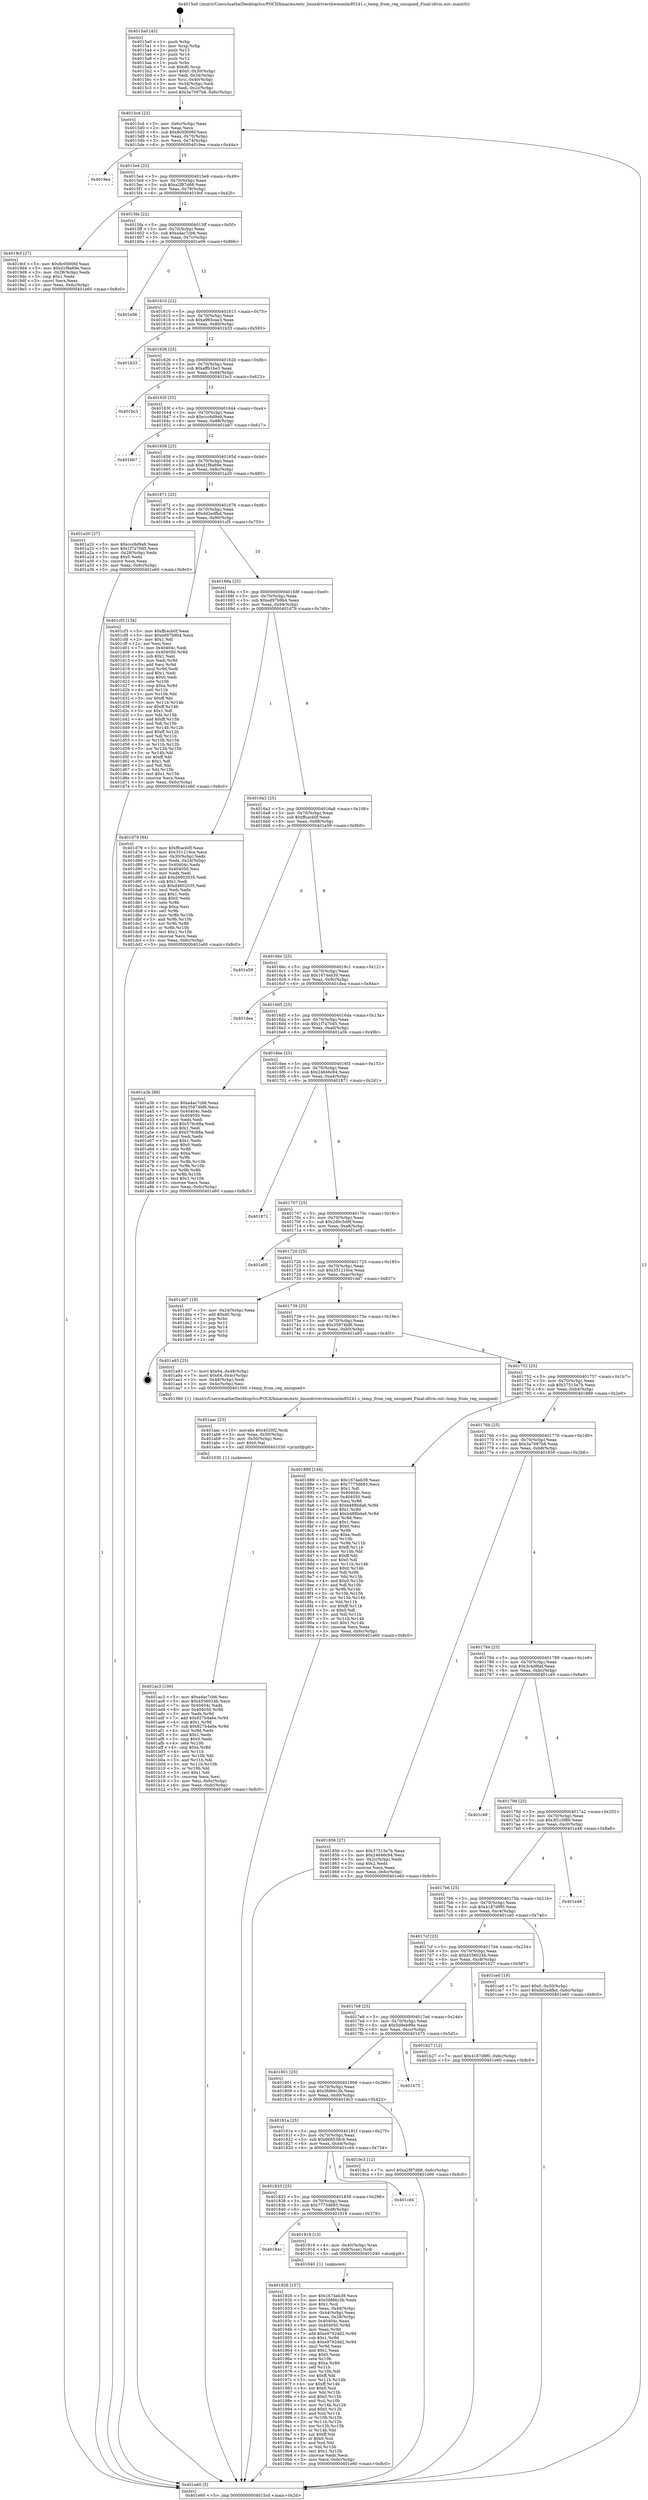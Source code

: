 digraph "0x4015a0" {
  label = "0x4015a0 (/mnt/c/Users/mathe/Desktop/tcc/POCII/binaries/extr_linuxdrivershwmonlm95241.c_temp_from_reg_unsigned_Final-ollvm.out::main(0))"
  labelloc = "t"
  node[shape=record]

  Entry [label="",width=0.3,height=0.3,shape=circle,fillcolor=black,style=filled]
  "0x4015cd" [label="{
     0x4015cd [23]\l
     | [instrs]\l
     &nbsp;&nbsp;0x4015cd \<+3\>: mov -0x6c(%rbp),%eax\l
     &nbsp;&nbsp;0x4015d0 \<+2\>: mov %eax,%ecx\l
     &nbsp;&nbsp;0x4015d2 \<+6\>: sub $0x8c00006f,%ecx\l
     &nbsp;&nbsp;0x4015d8 \<+3\>: mov %eax,-0x70(%rbp)\l
     &nbsp;&nbsp;0x4015db \<+3\>: mov %ecx,-0x74(%rbp)\l
     &nbsp;&nbsp;0x4015de \<+6\>: je 00000000004019ea \<main+0x44a\>\l
  }"]
  "0x4019ea" [label="{
     0x4019ea\l
  }", style=dashed]
  "0x4015e4" [label="{
     0x4015e4 [22]\l
     | [instrs]\l
     &nbsp;&nbsp;0x4015e4 \<+5\>: jmp 00000000004015e9 \<main+0x49\>\l
     &nbsp;&nbsp;0x4015e9 \<+3\>: mov -0x70(%rbp),%eax\l
     &nbsp;&nbsp;0x4015ec \<+5\>: sub $0xa2f87d68,%eax\l
     &nbsp;&nbsp;0x4015f1 \<+3\>: mov %eax,-0x78(%rbp)\l
     &nbsp;&nbsp;0x4015f4 \<+6\>: je 00000000004019cf \<main+0x42f\>\l
  }"]
  Exit [label="",width=0.3,height=0.3,shape=circle,fillcolor=black,style=filled,peripheries=2]
  "0x4019cf" [label="{
     0x4019cf [27]\l
     | [instrs]\l
     &nbsp;&nbsp;0x4019cf \<+5\>: mov $0x8c00006f,%eax\l
     &nbsp;&nbsp;0x4019d4 \<+5\>: mov $0xd1f8a69e,%ecx\l
     &nbsp;&nbsp;0x4019d9 \<+3\>: mov -0x28(%rbp),%edx\l
     &nbsp;&nbsp;0x4019dc \<+3\>: cmp $0x1,%edx\l
     &nbsp;&nbsp;0x4019df \<+3\>: cmovl %ecx,%eax\l
     &nbsp;&nbsp;0x4019e2 \<+3\>: mov %eax,-0x6c(%rbp)\l
     &nbsp;&nbsp;0x4019e5 \<+5\>: jmp 0000000000401e60 \<main+0x8c0\>\l
  }"]
  "0x4015fa" [label="{
     0x4015fa [22]\l
     | [instrs]\l
     &nbsp;&nbsp;0x4015fa \<+5\>: jmp 00000000004015ff \<main+0x5f\>\l
     &nbsp;&nbsp;0x4015ff \<+3\>: mov -0x70(%rbp),%eax\l
     &nbsp;&nbsp;0x401602 \<+5\>: sub $0xa4ac7cb6,%eax\l
     &nbsp;&nbsp;0x401607 \<+3\>: mov %eax,-0x7c(%rbp)\l
     &nbsp;&nbsp;0x40160a \<+6\>: je 0000000000401e06 \<main+0x866\>\l
  }"]
  "0x401ac3" [label="{
     0x401ac3 [100]\l
     | [instrs]\l
     &nbsp;&nbsp;0x401ac3 \<+5\>: mov $0xa4ac7cb6,%esi\l
     &nbsp;&nbsp;0x401ac8 \<+5\>: mov $0x4556024b,%ecx\l
     &nbsp;&nbsp;0x401acd \<+7\>: mov 0x40404c,%edx\l
     &nbsp;&nbsp;0x401ad4 \<+8\>: mov 0x404050,%r8d\l
     &nbsp;&nbsp;0x401adc \<+3\>: mov %edx,%r9d\l
     &nbsp;&nbsp;0x401adf \<+7\>: add $0x827b4a6e,%r9d\l
     &nbsp;&nbsp;0x401ae6 \<+4\>: sub $0x1,%r9d\l
     &nbsp;&nbsp;0x401aea \<+7\>: sub $0x827b4a6e,%r9d\l
     &nbsp;&nbsp;0x401af1 \<+4\>: imul %r9d,%edx\l
     &nbsp;&nbsp;0x401af5 \<+3\>: and $0x1,%edx\l
     &nbsp;&nbsp;0x401af8 \<+3\>: cmp $0x0,%edx\l
     &nbsp;&nbsp;0x401afb \<+4\>: sete %r10b\l
     &nbsp;&nbsp;0x401aff \<+4\>: cmp $0xa,%r8d\l
     &nbsp;&nbsp;0x401b03 \<+4\>: setl %r11b\l
     &nbsp;&nbsp;0x401b07 \<+3\>: mov %r10b,%bl\l
     &nbsp;&nbsp;0x401b0a \<+3\>: and %r11b,%bl\l
     &nbsp;&nbsp;0x401b0d \<+3\>: xor %r11b,%r10b\l
     &nbsp;&nbsp;0x401b10 \<+3\>: or %r10b,%bl\l
     &nbsp;&nbsp;0x401b13 \<+3\>: test $0x1,%bl\l
     &nbsp;&nbsp;0x401b16 \<+3\>: cmovne %ecx,%esi\l
     &nbsp;&nbsp;0x401b19 \<+3\>: mov %esi,-0x6c(%rbp)\l
     &nbsp;&nbsp;0x401b1c \<+6\>: mov %eax,-0xdc(%rbp)\l
     &nbsp;&nbsp;0x401b22 \<+5\>: jmp 0000000000401e60 \<main+0x8c0\>\l
  }"]
  "0x401e06" [label="{
     0x401e06\l
  }", style=dashed]
  "0x401610" [label="{
     0x401610 [22]\l
     | [instrs]\l
     &nbsp;&nbsp;0x401610 \<+5\>: jmp 0000000000401615 \<main+0x75\>\l
     &nbsp;&nbsp;0x401615 \<+3\>: mov -0x70(%rbp),%eax\l
     &nbsp;&nbsp;0x401618 \<+5\>: sub $0xa965cae3,%eax\l
     &nbsp;&nbsp;0x40161d \<+3\>: mov %eax,-0x80(%rbp)\l
     &nbsp;&nbsp;0x401620 \<+6\>: je 0000000000401b33 \<main+0x593\>\l
  }"]
  "0x401aac" [label="{
     0x401aac [23]\l
     | [instrs]\l
     &nbsp;&nbsp;0x401aac \<+10\>: movabs $0x4020f2,%rdi\l
     &nbsp;&nbsp;0x401ab6 \<+3\>: mov %eax,-0x50(%rbp)\l
     &nbsp;&nbsp;0x401ab9 \<+3\>: mov -0x50(%rbp),%esi\l
     &nbsp;&nbsp;0x401abc \<+2\>: mov $0x0,%al\l
     &nbsp;&nbsp;0x401abe \<+5\>: call 0000000000401030 \<printf@plt\>\l
     | [calls]\l
     &nbsp;&nbsp;0x401030 \{1\} (unknown)\l
  }"]
  "0x401b33" [label="{
     0x401b33\l
  }", style=dashed]
  "0x401626" [label="{
     0x401626 [25]\l
     | [instrs]\l
     &nbsp;&nbsp;0x401626 \<+5\>: jmp 000000000040162b \<main+0x8b\>\l
     &nbsp;&nbsp;0x40162b \<+3\>: mov -0x70(%rbp),%eax\l
     &nbsp;&nbsp;0x40162e \<+5\>: sub $0xaffb1be3,%eax\l
     &nbsp;&nbsp;0x401633 \<+6\>: mov %eax,-0x84(%rbp)\l
     &nbsp;&nbsp;0x401639 \<+6\>: je 0000000000401bc3 \<main+0x623\>\l
  }"]
  "0x401926" [label="{
     0x401926 [157]\l
     | [instrs]\l
     &nbsp;&nbsp;0x401926 \<+5\>: mov $0x1674eb39,%ecx\l
     &nbsp;&nbsp;0x40192b \<+5\>: mov $0x5fd66c3b,%edx\l
     &nbsp;&nbsp;0x401930 \<+3\>: mov $0x1,%sil\l
     &nbsp;&nbsp;0x401933 \<+3\>: mov %eax,-0x44(%rbp)\l
     &nbsp;&nbsp;0x401936 \<+3\>: mov -0x44(%rbp),%eax\l
     &nbsp;&nbsp;0x401939 \<+3\>: mov %eax,-0x28(%rbp)\l
     &nbsp;&nbsp;0x40193c \<+7\>: mov 0x40404c,%eax\l
     &nbsp;&nbsp;0x401943 \<+8\>: mov 0x404050,%r8d\l
     &nbsp;&nbsp;0x40194b \<+3\>: mov %eax,%r9d\l
     &nbsp;&nbsp;0x40194e \<+7\>: add $0xe9792dd2,%r9d\l
     &nbsp;&nbsp;0x401955 \<+4\>: sub $0x1,%r9d\l
     &nbsp;&nbsp;0x401959 \<+7\>: sub $0xe9792dd2,%r9d\l
     &nbsp;&nbsp;0x401960 \<+4\>: imul %r9d,%eax\l
     &nbsp;&nbsp;0x401964 \<+3\>: and $0x1,%eax\l
     &nbsp;&nbsp;0x401967 \<+3\>: cmp $0x0,%eax\l
     &nbsp;&nbsp;0x40196a \<+4\>: sete %r10b\l
     &nbsp;&nbsp;0x40196e \<+4\>: cmp $0xa,%r8d\l
     &nbsp;&nbsp;0x401972 \<+4\>: setl %r11b\l
     &nbsp;&nbsp;0x401976 \<+3\>: mov %r10b,%bl\l
     &nbsp;&nbsp;0x401979 \<+3\>: xor $0xff,%bl\l
     &nbsp;&nbsp;0x40197c \<+3\>: mov %r11b,%r14b\l
     &nbsp;&nbsp;0x40197f \<+4\>: xor $0xff,%r14b\l
     &nbsp;&nbsp;0x401983 \<+4\>: xor $0x0,%sil\l
     &nbsp;&nbsp;0x401987 \<+3\>: mov %bl,%r15b\l
     &nbsp;&nbsp;0x40198a \<+4\>: and $0x0,%r15b\l
     &nbsp;&nbsp;0x40198e \<+3\>: and %sil,%r10b\l
     &nbsp;&nbsp;0x401991 \<+3\>: mov %r14b,%r12b\l
     &nbsp;&nbsp;0x401994 \<+4\>: and $0x0,%r12b\l
     &nbsp;&nbsp;0x401998 \<+3\>: and %sil,%r11b\l
     &nbsp;&nbsp;0x40199b \<+3\>: or %r10b,%r15b\l
     &nbsp;&nbsp;0x40199e \<+3\>: or %r11b,%r12b\l
     &nbsp;&nbsp;0x4019a1 \<+3\>: xor %r12b,%r15b\l
     &nbsp;&nbsp;0x4019a4 \<+3\>: or %r14b,%bl\l
     &nbsp;&nbsp;0x4019a7 \<+3\>: xor $0xff,%bl\l
     &nbsp;&nbsp;0x4019aa \<+4\>: or $0x0,%sil\l
     &nbsp;&nbsp;0x4019ae \<+3\>: and %sil,%bl\l
     &nbsp;&nbsp;0x4019b1 \<+3\>: or %bl,%r15b\l
     &nbsp;&nbsp;0x4019b4 \<+4\>: test $0x1,%r15b\l
     &nbsp;&nbsp;0x4019b8 \<+3\>: cmovne %edx,%ecx\l
     &nbsp;&nbsp;0x4019bb \<+3\>: mov %ecx,-0x6c(%rbp)\l
     &nbsp;&nbsp;0x4019be \<+5\>: jmp 0000000000401e60 \<main+0x8c0\>\l
  }"]
  "0x401bc3" [label="{
     0x401bc3\l
  }", style=dashed]
  "0x40163f" [label="{
     0x40163f [25]\l
     | [instrs]\l
     &nbsp;&nbsp;0x40163f \<+5\>: jmp 0000000000401644 \<main+0xa4\>\l
     &nbsp;&nbsp;0x401644 \<+3\>: mov -0x70(%rbp),%eax\l
     &nbsp;&nbsp;0x401647 \<+5\>: sub $0xccc6d9a9,%eax\l
     &nbsp;&nbsp;0x40164c \<+6\>: mov %eax,-0x88(%rbp)\l
     &nbsp;&nbsp;0x401652 \<+6\>: je 0000000000401bb7 \<main+0x617\>\l
  }"]
  "0x40184c" [label="{
     0x40184c\l
  }", style=dashed]
  "0x401bb7" [label="{
     0x401bb7\l
  }", style=dashed]
  "0x401658" [label="{
     0x401658 [25]\l
     | [instrs]\l
     &nbsp;&nbsp;0x401658 \<+5\>: jmp 000000000040165d \<main+0xbd\>\l
     &nbsp;&nbsp;0x40165d \<+3\>: mov -0x70(%rbp),%eax\l
     &nbsp;&nbsp;0x401660 \<+5\>: sub $0xd1f8a69e,%eax\l
     &nbsp;&nbsp;0x401665 \<+6\>: mov %eax,-0x8c(%rbp)\l
     &nbsp;&nbsp;0x40166b \<+6\>: je 0000000000401a20 \<main+0x480\>\l
  }"]
  "0x401919" [label="{
     0x401919 [13]\l
     | [instrs]\l
     &nbsp;&nbsp;0x401919 \<+4\>: mov -0x40(%rbp),%rax\l
     &nbsp;&nbsp;0x40191d \<+4\>: mov 0x8(%rax),%rdi\l
     &nbsp;&nbsp;0x401921 \<+5\>: call 0000000000401040 \<atoi@plt\>\l
     | [calls]\l
     &nbsp;&nbsp;0x401040 \{1\} (unknown)\l
  }"]
  "0x401a20" [label="{
     0x401a20 [27]\l
     | [instrs]\l
     &nbsp;&nbsp;0x401a20 \<+5\>: mov $0xccc6d9a9,%eax\l
     &nbsp;&nbsp;0x401a25 \<+5\>: mov $0x1f7a70d5,%ecx\l
     &nbsp;&nbsp;0x401a2a \<+3\>: mov -0x28(%rbp),%edx\l
     &nbsp;&nbsp;0x401a2d \<+3\>: cmp $0x0,%edx\l
     &nbsp;&nbsp;0x401a30 \<+3\>: cmove %ecx,%eax\l
     &nbsp;&nbsp;0x401a33 \<+3\>: mov %eax,-0x6c(%rbp)\l
     &nbsp;&nbsp;0x401a36 \<+5\>: jmp 0000000000401e60 \<main+0x8c0\>\l
  }"]
  "0x401671" [label="{
     0x401671 [25]\l
     | [instrs]\l
     &nbsp;&nbsp;0x401671 \<+5\>: jmp 0000000000401676 \<main+0xd6\>\l
     &nbsp;&nbsp;0x401676 \<+3\>: mov -0x70(%rbp),%eax\l
     &nbsp;&nbsp;0x401679 \<+5\>: sub $0xdd2edfbd,%eax\l
     &nbsp;&nbsp;0x40167e \<+6\>: mov %eax,-0x90(%rbp)\l
     &nbsp;&nbsp;0x401684 \<+6\>: je 0000000000401cf3 \<main+0x753\>\l
  }"]
  "0x401833" [label="{
     0x401833 [25]\l
     | [instrs]\l
     &nbsp;&nbsp;0x401833 \<+5\>: jmp 0000000000401838 \<main+0x298\>\l
     &nbsp;&nbsp;0x401838 \<+3\>: mov -0x70(%rbp),%eax\l
     &nbsp;&nbsp;0x40183b \<+5\>: sub $0x7775d683,%eax\l
     &nbsp;&nbsp;0x401840 \<+6\>: mov %eax,-0xd8(%rbp)\l
     &nbsp;&nbsp;0x401846 \<+6\>: je 0000000000401919 \<main+0x379\>\l
  }"]
  "0x401cf3" [label="{
     0x401cf3 [134]\l
     | [instrs]\l
     &nbsp;&nbsp;0x401cf3 \<+5\>: mov $0xffcacb0f,%eax\l
     &nbsp;&nbsp;0x401cf8 \<+5\>: mov $0xed97b9b4,%ecx\l
     &nbsp;&nbsp;0x401cfd \<+2\>: mov $0x1,%dl\l
     &nbsp;&nbsp;0x401cff \<+2\>: xor %esi,%esi\l
     &nbsp;&nbsp;0x401d01 \<+7\>: mov 0x40404c,%edi\l
     &nbsp;&nbsp;0x401d08 \<+8\>: mov 0x404050,%r8d\l
     &nbsp;&nbsp;0x401d10 \<+3\>: sub $0x1,%esi\l
     &nbsp;&nbsp;0x401d13 \<+3\>: mov %edi,%r9d\l
     &nbsp;&nbsp;0x401d16 \<+3\>: add %esi,%r9d\l
     &nbsp;&nbsp;0x401d19 \<+4\>: imul %r9d,%edi\l
     &nbsp;&nbsp;0x401d1d \<+3\>: and $0x1,%edi\l
     &nbsp;&nbsp;0x401d20 \<+3\>: cmp $0x0,%edi\l
     &nbsp;&nbsp;0x401d23 \<+4\>: sete %r10b\l
     &nbsp;&nbsp;0x401d27 \<+4\>: cmp $0xa,%r8d\l
     &nbsp;&nbsp;0x401d2b \<+4\>: setl %r11b\l
     &nbsp;&nbsp;0x401d2f \<+3\>: mov %r10b,%bl\l
     &nbsp;&nbsp;0x401d32 \<+3\>: xor $0xff,%bl\l
     &nbsp;&nbsp;0x401d35 \<+3\>: mov %r11b,%r14b\l
     &nbsp;&nbsp;0x401d38 \<+4\>: xor $0xff,%r14b\l
     &nbsp;&nbsp;0x401d3c \<+3\>: xor $0x1,%dl\l
     &nbsp;&nbsp;0x401d3f \<+3\>: mov %bl,%r15b\l
     &nbsp;&nbsp;0x401d42 \<+4\>: and $0xff,%r15b\l
     &nbsp;&nbsp;0x401d46 \<+3\>: and %dl,%r10b\l
     &nbsp;&nbsp;0x401d49 \<+3\>: mov %r14b,%r12b\l
     &nbsp;&nbsp;0x401d4c \<+4\>: and $0xff,%r12b\l
     &nbsp;&nbsp;0x401d50 \<+3\>: and %dl,%r11b\l
     &nbsp;&nbsp;0x401d53 \<+3\>: or %r10b,%r15b\l
     &nbsp;&nbsp;0x401d56 \<+3\>: or %r11b,%r12b\l
     &nbsp;&nbsp;0x401d59 \<+3\>: xor %r12b,%r15b\l
     &nbsp;&nbsp;0x401d5c \<+3\>: or %r14b,%bl\l
     &nbsp;&nbsp;0x401d5f \<+3\>: xor $0xff,%bl\l
     &nbsp;&nbsp;0x401d62 \<+3\>: or $0x1,%dl\l
     &nbsp;&nbsp;0x401d65 \<+2\>: and %dl,%bl\l
     &nbsp;&nbsp;0x401d67 \<+3\>: or %bl,%r15b\l
     &nbsp;&nbsp;0x401d6a \<+4\>: test $0x1,%r15b\l
     &nbsp;&nbsp;0x401d6e \<+3\>: cmovne %ecx,%eax\l
     &nbsp;&nbsp;0x401d71 \<+3\>: mov %eax,-0x6c(%rbp)\l
     &nbsp;&nbsp;0x401d74 \<+5\>: jmp 0000000000401e60 \<main+0x8c0\>\l
  }"]
  "0x40168a" [label="{
     0x40168a [25]\l
     | [instrs]\l
     &nbsp;&nbsp;0x40168a \<+5\>: jmp 000000000040168f \<main+0xef\>\l
     &nbsp;&nbsp;0x40168f \<+3\>: mov -0x70(%rbp),%eax\l
     &nbsp;&nbsp;0x401692 \<+5\>: sub $0xed97b9b4,%eax\l
     &nbsp;&nbsp;0x401697 \<+6\>: mov %eax,-0x94(%rbp)\l
     &nbsp;&nbsp;0x40169d \<+6\>: je 0000000000401d79 \<main+0x7d9\>\l
  }"]
  "0x401cd4" [label="{
     0x401cd4\l
  }", style=dashed]
  "0x401d79" [label="{
     0x401d79 [94]\l
     | [instrs]\l
     &nbsp;&nbsp;0x401d79 \<+5\>: mov $0xffcacb0f,%eax\l
     &nbsp;&nbsp;0x401d7e \<+5\>: mov $0x351219ce,%ecx\l
     &nbsp;&nbsp;0x401d83 \<+3\>: mov -0x30(%rbp),%edx\l
     &nbsp;&nbsp;0x401d86 \<+3\>: mov %edx,-0x24(%rbp)\l
     &nbsp;&nbsp;0x401d89 \<+7\>: mov 0x40404c,%edx\l
     &nbsp;&nbsp;0x401d90 \<+7\>: mov 0x404050,%esi\l
     &nbsp;&nbsp;0x401d97 \<+2\>: mov %edx,%edi\l
     &nbsp;&nbsp;0x401d99 \<+6\>: add $0xd4602035,%edi\l
     &nbsp;&nbsp;0x401d9f \<+3\>: sub $0x1,%edi\l
     &nbsp;&nbsp;0x401da2 \<+6\>: sub $0xd4602035,%edi\l
     &nbsp;&nbsp;0x401da8 \<+3\>: imul %edi,%edx\l
     &nbsp;&nbsp;0x401dab \<+3\>: and $0x1,%edx\l
     &nbsp;&nbsp;0x401dae \<+3\>: cmp $0x0,%edx\l
     &nbsp;&nbsp;0x401db1 \<+4\>: sete %r8b\l
     &nbsp;&nbsp;0x401db5 \<+3\>: cmp $0xa,%esi\l
     &nbsp;&nbsp;0x401db8 \<+4\>: setl %r9b\l
     &nbsp;&nbsp;0x401dbc \<+3\>: mov %r8b,%r10b\l
     &nbsp;&nbsp;0x401dbf \<+3\>: and %r9b,%r10b\l
     &nbsp;&nbsp;0x401dc2 \<+3\>: xor %r9b,%r8b\l
     &nbsp;&nbsp;0x401dc5 \<+3\>: or %r8b,%r10b\l
     &nbsp;&nbsp;0x401dc8 \<+4\>: test $0x1,%r10b\l
     &nbsp;&nbsp;0x401dcc \<+3\>: cmovne %ecx,%eax\l
     &nbsp;&nbsp;0x401dcf \<+3\>: mov %eax,-0x6c(%rbp)\l
     &nbsp;&nbsp;0x401dd2 \<+5\>: jmp 0000000000401e60 \<main+0x8c0\>\l
  }"]
  "0x4016a3" [label="{
     0x4016a3 [25]\l
     | [instrs]\l
     &nbsp;&nbsp;0x4016a3 \<+5\>: jmp 00000000004016a8 \<main+0x108\>\l
     &nbsp;&nbsp;0x4016a8 \<+3\>: mov -0x70(%rbp),%eax\l
     &nbsp;&nbsp;0x4016ab \<+5\>: sub $0xffcacb0f,%eax\l
     &nbsp;&nbsp;0x4016b0 \<+6\>: mov %eax,-0x98(%rbp)\l
     &nbsp;&nbsp;0x4016b6 \<+6\>: je 0000000000401e59 \<main+0x8b9\>\l
  }"]
  "0x40181a" [label="{
     0x40181a [25]\l
     | [instrs]\l
     &nbsp;&nbsp;0x40181a \<+5\>: jmp 000000000040181f \<main+0x27f\>\l
     &nbsp;&nbsp;0x40181f \<+3\>: mov -0x70(%rbp),%eax\l
     &nbsp;&nbsp;0x401822 \<+5\>: sub $0x668539c9,%eax\l
     &nbsp;&nbsp;0x401827 \<+6\>: mov %eax,-0xd4(%rbp)\l
     &nbsp;&nbsp;0x40182d \<+6\>: je 0000000000401cd4 \<main+0x734\>\l
  }"]
  "0x401e59" [label="{
     0x401e59\l
  }", style=dashed]
  "0x4016bc" [label="{
     0x4016bc [25]\l
     | [instrs]\l
     &nbsp;&nbsp;0x4016bc \<+5\>: jmp 00000000004016c1 \<main+0x121\>\l
     &nbsp;&nbsp;0x4016c1 \<+3\>: mov -0x70(%rbp),%eax\l
     &nbsp;&nbsp;0x4016c4 \<+5\>: sub $0x1674eb39,%eax\l
     &nbsp;&nbsp;0x4016c9 \<+6\>: mov %eax,-0x9c(%rbp)\l
     &nbsp;&nbsp;0x4016cf \<+6\>: je 0000000000401dea \<main+0x84a\>\l
  }"]
  "0x4019c3" [label="{
     0x4019c3 [12]\l
     | [instrs]\l
     &nbsp;&nbsp;0x4019c3 \<+7\>: movl $0xa2f87d68,-0x6c(%rbp)\l
     &nbsp;&nbsp;0x4019ca \<+5\>: jmp 0000000000401e60 \<main+0x8c0\>\l
  }"]
  "0x401dea" [label="{
     0x401dea\l
  }", style=dashed]
  "0x4016d5" [label="{
     0x4016d5 [25]\l
     | [instrs]\l
     &nbsp;&nbsp;0x4016d5 \<+5\>: jmp 00000000004016da \<main+0x13a\>\l
     &nbsp;&nbsp;0x4016da \<+3\>: mov -0x70(%rbp),%eax\l
     &nbsp;&nbsp;0x4016dd \<+5\>: sub $0x1f7a70d5,%eax\l
     &nbsp;&nbsp;0x4016e2 \<+6\>: mov %eax,-0xa0(%rbp)\l
     &nbsp;&nbsp;0x4016e8 \<+6\>: je 0000000000401a3b \<main+0x49b\>\l
  }"]
  "0x401801" [label="{
     0x401801 [25]\l
     | [instrs]\l
     &nbsp;&nbsp;0x401801 \<+5\>: jmp 0000000000401806 \<main+0x266\>\l
     &nbsp;&nbsp;0x401806 \<+3\>: mov -0x70(%rbp),%eax\l
     &nbsp;&nbsp;0x401809 \<+5\>: sub $0x5fd66c3b,%eax\l
     &nbsp;&nbsp;0x40180e \<+6\>: mov %eax,-0xd0(%rbp)\l
     &nbsp;&nbsp;0x401814 \<+6\>: je 00000000004019c3 \<main+0x423\>\l
  }"]
  "0x401a3b" [label="{
     0x401a3b [88]\l
     | [instrs]\l
     &nbsp;&nbsp;0x401a3b \<+5\>: mov $0xa4ac7cb6,%eax\l
     &nbsp;&nbsp;0x401a40 \<+5\>: mov $0x35974bf6,%ecx\l
     &nbsp;&nbsp;0x401a45 \<+7\>: mov 0x40404c,%edx\l
     &nbsp;&nbsp;0x401a4c \<+7\>: mov 0x404050,%esi\l
     &nbsp;&nbsp;0x401a53 \<+2\>: mov %edx,%edi\l
     &nbsp;&nbsp;0x401a55 \<+6\>: add $0x576c68a,%edi\l
     &nbsp;&nbsp;0x401a5b \<+3\>: sub $0x1,%edi\l
     &nbsp;&nbsp;0x401a5e \<+6\>: sub $0x576c68a,%edi\l
     &nbsp;&nbsp;0x401a64 \<+3\>: imul %edi,%edx\l
     &nbsp;&nbsp;0x401a67 \<+3\>: and $0x1,%edx\l
     &nbsp;&nbsp;0x401a6a \<+3\>: cmp $0x0,%edx\l
     &nbsp;&nbsp;0x401a6d \<+4\>: sete %r8b\l
     &nbsp;&nbsp;0x401a71 \<+3\>: cmp $0xa,%esi\l
     &nbsp;&nbsp;0x401a74 \<+4\>: setl %r9b\l
     &nbsp;&nbsp;0x401a78 \<+3\>: mov %r8b,%r10b\l
     &nbsp;&nbsp;0x401a7b \<+3\>: and %r9b,%r10b\l
     &nbsp;&nbsp;0x401a7e \<+3\>: xor %r9b,%r8b\l
     &nbsp;&nbsp;0x401a81 \<+3\>: or %r8b,%r10b\l
     &nbsp;&nbsp;0x401a84 \<+4\>: test $0x1,%r10b\l
     &nbsp;&nbsp;0x401a88 \<+3\>: cmovne %ecx,%eax\l
     &nbsp;&nbsp;0x401a8b \<+3\>: mov %eax,-0x6c(%rbp)\l
     &nbsp;&nbsp;0x401a8e \<+5\>: jmp 0000000000401e60 \<main+0x8c0\>\l
  }"]
  "0x4016ee" [label="{
     0x4016ee [25]\l
     | [instrs]\l
     &nbsp;&nbsp;0x4016ee \<+5\>: jmp 00000000004016f3 \<main+0x153\>\l
     &nbsp;&nbsp;0x4016f3 \<+3\>: mov -0x70(%rbp),%eax\l
     &nbsp;&nbsp;0x4016f6 \<+5\>: sub $0x24646c94,%eax\l
     &nbsp;&nbsp;0x4016fb \<+6\>: mov %eax,-0xa4(%rbp)\l
     &nbsp;&nbsp;0x401701 \<+6\>: je 0000000000401871 \<main+0x2d1\>\l
  }"]
  "0x401b75" [label="{
     0x401b75\l
  }", style=dashed]
  "0x401871" [label="{
     0x401871\l
  }", style=dashed]
  "0x401707" [label="{
     0x401707 [25]\l
     | [instrs]\l
     &nbsp;&nbsp;0x401707 \<+5\>: jmp 000000000040170c \<main+0x16c\>\l
     &nbsp;&nbsp;0x40170c \<+3\>: mov -0x70(%rbp),%eax\l
     &nbsp;&nbsp;0x40170f \<+5\>: sub $0x2d0c5d9f,%eax\l
     &nbsp;&nbsp;0x401714 \<+6\>: mov %eax,-0xa8(%rbp)\l
     &nbsp;&nbsp;0x40171a \<+6\>: je 0000000000401a05 \<main+0x465\>\l
  }"]
  "0x4017e8" [label="{
     0x4017e8 [25]\l
     | [instrs]\l
     &nbsp;&nbsp;0x4017e8 \<+5\>: jmp 00000000004017ed \<main+0x24d\>\l
     &nbsp;&nbsp;0x4017ed \<+3\>: mov -0x70(%rbp),%eax\l
     &nbsp;&nbsp;0x4017f0 \<+5\>: sub $0x5d9eb99e,%eax\l
     &nbsp;&nbsp;0x4017f5 \<+6\>: mov %eax,-0xcc(%rbp)\l
     &nbsp;&nbsp;0x4017fb \<+6\>: je 0000000000401b75 \<main+0x5d5\>\l
  }"]
  "0x401a05" [label="{
     0x401a05\l
  }", style=dashed]
  "0x401720" [label="{
     0x401720 [25]\l
     | [instrs]\l
     &nbsp;&nbsp;0x401720 \<+5\>: jmp 0000000000401725 \<main+0x185\>\l
     &nbsp;&nbsp;0x401725 \<+3\>: mov -0x70(%rbp),%eax\l
     &nbsp;&nbsp;0x401728 \<+5\>: sub $0x351219ce,%eax\l
     &nbsp;&nbsp;0x40172d \<+6\>: mov %eax,-0xac(%rbp)\l
     &nbsp;&nbsp;0x401733 \<+6\>: je 0000000000401dd7 \<main+0x837\>\l
  }"]
  "0x401b27" [label="{
     0x401b27 [12]\l
     | [instrs]\l
     &nbsp;&nbsp;0x401b27 \<+7\>: movl $0x4187d9f0,-0x6c(%rbp)\l
     &nbsp;&nbsp;0x401b2e \<+5\>: jmp 0000000000401e60 \<main+0x8c0\>\l
  }"]
  "0x401dd7" [label="{
     0x401dd7 [19]\l
     | [instrs]\l
     &nbsp;&nbsp;0x401dd7 \<+3\>: mov -0x24(%rbp),%eax\l
     &nbsp;&nbsp;0x401dda \<+7\>: add $0xd0,%rsp\l
     &nbsp;&nbsp;0x401de1 \<+1\>: pop %rbx\l
     &nbsp;&nbsp;0x401de2 \<+2\>: pop %r12\l
     &nbsp;&nbsp;0x401de4 \<+2\>: pop %r14\l
     &nbsp;&nbsp;0x401de6 \<+2\>: pop %r15\l
     &nbsp;&nbsp;0x401de8 \<+1\>: pop %rbp\l
     &nbsp;&nbsp;0x401de9 \<+1\>: ret\l
  }"]
  "0x401739" [label="{
     0x401739 [25]\l
     | [instrs]\l
     &nbsp;&nbsp;0x401739 \<+5\>: jmp 000000000040173e \<main+0x19e\>\l
     &nbsp;&nbsp;0x40173e \<+3\>: mov -0x70(%rbp),%eax\l
     &nbsp;&nbsp;0x401741 \<+5\>: sub $0x35974bf6,%eax\l
     &nbsp;&nbsp;0x401746 \<+6\>: mov %eax,-0xb0(%rbp)\l
     &nbsp;&nbsp;0x40174c \<+6\>: je 0000000000401a93 \<main+0x4f3\>\l
  }"]
  "0x4017cf" [label="{
     0x4017cf [25]\l
     | [instrs]\l
     &nbsp;&nbsp;0x4017cf \<+5\>: jmp 00000000004017d4 \<main+0x234\>\l
     &nbsp;&nbsp;0x4017d4 \<+3\>: mov -0x70(%rbp),%eax\l
     &nbsp;&nbsp;0x4017d7 \<+5\>: sub $0x4556024b,%eax\l
     &nbsp;&nbsp;0x4017dc \<+6\>: mov %eax,-0xc8(%rbp)\l
     &nbsp;&nbsp;0x4017e2 \<+6\>: je 0000000000401b27 \<main+0x587\>\l
  }"]
  "0x401a93" [label="{
     0x401a93 [25]\l
     | [instrs]\l
     &nbsp;&nbsp;0x401a93 \<+7\>: movl $0x64,-0x48(%rbp)\l
     &nbsp;&nbsp;0x401a9a \<+7\>: movl $0x64,-0x4c(%rbp)\l
     &nbsp;&nbsp;0x401aa1 \<+3\>: mov -0x48(%rbp),%edi\l
     &nbsp;&nbsp;0x401aa4 \<+3\>: mov -0x4c(%rbp),%esi\l
     &nbsp;&nbsp;0x401aa7 \<+5\>: call 0000000000401560 \<temp_from_reg_unsigned\>\l
     | [calls]\l
     &nbsp;&nbsp;0x401560 \{1\} (/mnt/c/Users/mathe/Desktop/tcc/POCII/binaries/extr_linuxdrivershwmonlm95241.c_temp_from_reg_unsigned_Final-ollvm.out::temp_from_reg_unsigned)\l
  }"]
  "0x401752" [label="{
     0x401752 [25]\l
     | [instrs]\l
     &nbsp;&nbsp;0x401752 \<+5\>: jmp 0000000000401757 \<main+0x1b7\>\l
     &nbsp;&nbsp;0x401757 \<+3\>: mov -0x70(%rbp),%eax\l
     &nbsp;&nbsp;0x40175a \<+5\>: sub $0x37515e7b,%eax\l
     &nbsp;&nbsp;0x40175f \<+6\>: mov %eax,-0xb4(%rbp)\l
     &nbsp;&nbsp;0x401765 \<+6\>: je 0000000000401889 \<main+0x2e9\>\l
  }"]
  "0x401ce0" [label="{
     0x401ce0 [19]\l
     | [instrs]\l
     &nbsp;&nbsp;0x401ce0 \<+7\>: movl $0x0,-0x30(%rbp)\l
     &nbsp;&nbsp;0x401ce7 \<+7\>: movl $0xdd2edfbd,-0x6c(%rbp)\l
     &nbsp;&nbsp;0x401cee \<+5\>: jmp 0000000000401e60 \<main+0x8c0\>\l
  }"]
  "0x401889" [label="{
     0x401889 [144]\l
     | [instrs]\l
     &nbsp;&nbsp;0x401889 \<+5\>: mov $0x1674eb39,%eax\l
     &nbsp;&nbsp;0x40188e \<+5\>: mov $0x7775d683,%ecx\l
     &nbsp;&nbsp;0x401893 \<+2\>: mov $0x1,%dl\l
     &nbsp;&nbsp;0x401895 \<+7\>: mov 0x40404c,%esi\l
     &nbsp;&nbsp;0x40189c \<+7\>: mov 0x404050,%edi\l
     &nbsp;&nbsp;0x4018a3 \<+3\>: mov %esi,%r8d\l
     &nbsp;&nbsp;0x4018a6 \<+7\>: sub $0xb488bda6,%r8d\l
     &nbsp;&nbsp;0x4018ad \<+4\>: sub $0x1,%r8d\l
     &nbsp;&nbsp;0x4018b1 \<+7\>: add $0xb488bda6,%r8d\l
     &nbsp;&nbsp;0x4018b8 \<+4\>: imul %r8d,%esi\l
     &nbsp;&nbsp;0x4018bc \<+3\>: and $0x1,%esi\l
     &nbsp;&nbsp;0x4018bf \<+3\>: cmp $0x0,%esi\l
     &nbsp;&nbsp;0x4018c2 \<+4\>: sete %r9b\l
     &nbsp;&nbsp;0x4018c6 \<+3\>: cmp $0xa,%edi\l
     &nbsp;&nbsp;0x4018c9 \<+4\>: setl %r10b\l
     &nbsp;&nbsp;0x4018cd \<+3\>: mov %r9b,%r11b\l
     &nbsp;&nbsp;0x4018d0 \<+4\>: xor $0xff,%r11b\l
     &nbsp;&nbsp;0x4018d4 \<+3\>: mov %r10b,%bl\l
     &nbsp;&nbsp;0x4018d7 \<+3\>: xor $0xff,%bl\l
     &nbsp;&nbsp;0x4018da \<+3\>: xor $0x0,%dl\l
     &nbsp;&nbsp;0x4018dd \<+3\>: mov %r11b,%r14b\l
     &nbsp;&nbsp;0x4018e0 \<+4\>: and $0x0,%r14b\l
     &nbsp;&nbsp;0x4018e4 \<+3\>: and %dl,%r9b\l
     &nbsp;&nbsp;0x4018e7 \<+3\>: mov %bl,%r15b\l
     &nbsp;&nbsp;0x4018ea \<+4\>: and $0x0,%r15b\l
     &nbsp;&nbsp;0x4018ee \<+3\>: and %dl,%r10b\l
     &nbsp;&nbsp;0x4018f1 \<+3\>: or %r9b,%r14b\l
     &nbsp;&nbsp;0x4018f4 \<+3\>: or %r10b,%r15b\l
     &nbsp;&nbsp;0x4018f7 \<+3\>: xor %r15b,%r14b\l
     &nbsp;&nbsp;0x4018fa \<+3\>: or %bl,%r11b\l
     &nbsp;&nbsp;0x4018fd \<+4\>: xor $0xff,%r11b\l
     &nbsp;&nbsp;0x401901 \<+3\>: or $0x0,%dl\l
     &nbsp;&nbsp;0x401904 \<+3\>: and %dl,%r11b\l
     &nbsp;&nbsp;0x401907 \<+3\>: or %r11b,%r14b\l
     &nbsp;&nbsp;0x40190a \<+4\>: test $0x1,%r14b\l
     &nbsp;&nbsp;0x40190e \<+3\>: cmovne %ecx,%eax\l
     &nbsp;&nbsp;0x401911 \<+3\>: mov %eax,-0x6c(%rbp)\l
     &nbsp;&nbsp;0x401914 \<+5\>: jmp 0000000000401e60 \<main+0x8c0\>\l
  }"]
  "0x40176b" [label="{
     0x40176b [25]\l
     | [instrs]\l
     &nbsp;&nbsp;0x40176b \<+5\>: jmp 0000000000401770 \<main+0x1d0\>\l
     &nbsp;&nbsp;0x401770 \<+3\>: mov -0x70(%rbp),%eax\l
     &nbsp;&nbsp;0x401773 \<+5\>: sub $0x3a7097b8,%eax\l
     &nbsp;&nbsp;0x401778 \<+6\>: mov %eax,-0xb8(%rbp)\l
     &nbsp;&nbsp;0x40177e \<+6\>: je 0000000000401856 \<main+0x2b6\>\l
  }"]
  "0x4017b6" [label="{
     0x4017b6 [25]\l
     | [instrs]\l
     &nbsp;&nbsp;0x4017b6 \<+5\>: jmp 00000000004017bb \<main+0x21b\>\l
     &nbsp;&nbsp;0x4017bb \<+3\>: mov -0x70(%rbp),%eax\l
     &nbsp;&nbsp;0x4017be \<+5\>: sub $0x4187d9f0,%eax\l
     &nbsp;&nbsp;0x4017c3 \<+6\>: mov %eax,-0xc4(%rbp)\l
     &nbsp;&nbsp;0x4017c9 \<+6\>: je 0000000000401ce0 \<main+0x740\>\l
  }"]
  "0x401856" [label="{
     0x401856 [27]\l
     | [instrs]\l
     &nbsp;&nbsp;0x401856 \<+5\>: mov $0x37515e7b,%eax\l
     &nbsp;&nbsp;0x40185b \<+5\>: mov $0x24646c94,%ecx\l
     &nbsp;&nbsp;0x401860 \<+3\>: mov -0x2c(%rbp),%edx\l
     &nbsp;&nbsp;0x401863 \<+3\>: cmp $0x2,%edx\l
     &nbsp;&nbsp;0x401866 \<+3\>: cmovne %ecx,%eax\l
     &nbsp;&nbsp;0x401869 \<+3\>: mov %eax,-0x6c(%rbp)\l
     &nbsp;&nbsp;0x40186c \<+5\>: jmp 0000000000401e60 \<main+0x8c0\>\l
  }"]
  "0x401784" [label="{
     0x401784 [25]\l
     | [instrs]\l
     &nbsp;&nbsp;0x401784 \<+5\>: jmp 0000000000401789 \<main+0x1e9\>\l
     &nbsp;&nbsp;0x401789 \<+3\>: mov -0x70(%rbp),%eax\l
     &nbsp;&nbsp;0x40178c \<+5\>: sub $0x3c4df6af,%eax\l
     &nbsp;&nbsp;0x401791 \<+6\>: mov %eax,-0xbc(%rbp)\l
     &nbsp;&nbsp;0x401797 \<+6\>: je 0000000000401c49 \<main+0x6a9\>\l
  }"]
  "0x401e60" [label="{
     0x401e60 [5]\l
     | [instrs]\l
     &nbsp;&nbsp;0x401e60 \<+5\>: jmp 00000000004015cd \<main+0x2d\>\l
  }"]
  "0x4015a0" [label="{
     0x4015a0 [45]\l
     | [instrs]\l
     &nbsp;&nbsp;0x4015a0 \<+1\>: push %rbp\l
     &nbsp;&nbsp;0x4015a1 \<+3\>: mov %rsp,%rbp\l
     &nbsp;&nbsp;0x4015a4 \<+2\>: push %r15\l
     &nbsp;&nbsp;0x4015a6 \<+2\>: push %r14\l
     &nbsp;&nbsp;0x4015a8 \<+2\>: push %r12\l
     &nbsp;&nbsp;0x4015aa \<+1\>: push %rbx\l
     &nbsp;&nbsp;0x4015ab \<+7\>: sub $0xd0,%rsp\l
     &nbsp;&nbsp;0x4015b2 \<+7\>: movl $0x0,-0x30(%rbp)\l
     &nbsp;&nbsp;0x4015b9 \<+3\>: mov %edi,-0x34(%rbp)\l
     &nbsp;&nbsp;0x4015bc \<+4\>: mov %rsi,-0x40(%rbp)\l
     &nbsp;&nbsp;0x4015c0 \<+3\>: mov -0x34(%rbp),%edi\l
     &nbsp;&nbsp;0x4015c3 \<+3\>: mov %edi,-0x2c(%rbp)\l
     &nbsp;&nbsp;0x4015c6 \<+7\>: movl $0x3a7097b8,-0x6c(%rbp)\l
  }"]
  "0x401e48" [label="{
     0x401e48\l
  }", style=dashed]
  "0x401c49" [label="{
     0x401c49\l
  }", style=dashed]
  "0x40179d" [label="{
     0x40179d [25]\l
     | [instrs]\l
     &nbsp;&nbsp;0x40179d \<+5\>: jmp 00000000004017a2 \<main+0x202\>\l
     &nbsp;&nbsp;0x4017a2 \<+3\>: mov -0x70(%rbp),%eax\l
     &nbsp;&nbsp;0x4017a5 \<+5\>: sub $0x3f1c3f89,%eax\l
     &nbsp;&nbsp;0x4017aa \<+6\>: mov %eax,-0xc0(%rbp)\l
     &nbsp;&nbsp;0x4017b0 \<+6\>: je 0000000000401e48 \<main+0x8a8\>\l
  }"]
  Entry -> "0x4015a0" [label=" 1"]
  "0x4015cd" -> "0x4019ea" [label=" 0"]
  "0x4015cd" -> "0x4015e4" [label=" 13"]
  "0x401dd7" -> Exit [label=" 1"]
  "0x4015e4" -> "0x4019cf" [label=" 1"]
  "0x4015e4" -> "0x4015fa" [label=" 12"]
  "0x401d79" -> "0x401e60" [label=" 1"]
  "0x4015fa" -> "0x401e06" [label=" 0"]
  "0x4015fa" -> "0x401610" [label=" 12"]
  "0x401cf3" -> "0x401e60" [label=" 1"]
  "0x401610" -> "0x401b33" [label=" 0"]
  "0x401610" -> "0x401626" [label=" 12"]
  "0x401ce0" -> "0x401e60" [label=" 1"]
  "0x401626" -> "0x401bc3" [label=" 0"]
  "0x401626" -> "0x40163f" [label=" 12"]
  "0x401b27" -> "0x401e60" [label=" 1"]
  "0x40163f" -> "0x401bb7" [label=" 0"]
  "0x40163f" -> "0x401658" [label=" 12"]
  "0x401ac3" -> "0x401e60" [label=" 1"]
  "0x401658" -> "0x401a20" [label=" 1"]
  "0x401658" -> "0x401671" [label=" 11"]
  "0x401aac" -> "0x401ac3" [label=" 1"]
  "0x401671" -> "0x401cf3" [label=" 1"]
  "0x401671" -> "0x40168a" [label=" 10"]
  "0x401a3b" -> "0x401e60" [label=" 1"]
  "0x40168a" -> "0x401d79" [label=" 1"]
  "0x40168a" -> "0x4016a3" [label=" 9"]
  "0x401a20" -> "0x401e60" [label=" 1"]
  "0x4016a3" -> "0x401e59" [label=" 0"]
  "0x4016a3" -> "0x4016bc" [label=" 9"]
  "0x4019c3" -> "0x401e60" [label=" 1"]
  "0x4016bc" -> "0x401dea" [label=" 0"]
  "0x4016bc" -> "0x4016d5" [label=" 9"]
  "0x401926" -> "0x401e60" [label=" 1"]
  "0x4016d5" -> "0x401a3b" [label=" 1"]
  "0x4016d5" -> "0x4016ee" [label=" 8"]
  "0x401833" -> "0x40184c" [label=" 0"]
  "0x4016ee" -> "0x401871" [label=" 0"]
  "0x4016ee" -> "0x401707" [label=" 8"]
  "0x401833" -> "0x401919" [label=" 1"]
  "0x401707" -> "0x401a05" [label=" 0"]
  "0x401707" -> "0x401720" [label=" 8"]
  "0x40181a" -> "0x401833" [label=" 1"]
  "0x401720" -> "0x401dd7" [label=" 1"]
  "0x401720" -> "0x401739" [label=" 7"]
  "0x40181a" -> "0x401cd4" [label=" 0"]
  "0x401739" -> "0x401a93" [label=" 1"]
  "0x401739" -> "0x401752" [label=" 6"]
  "0x401801" -> "0x40181a" [label=" 1"]
  "0x401752" -> "0x401889" [label=" 1"]
  "0x401752" -> "0x40176b" [label=" 5"]
  "0x401801" -> "0x4019c3" [label=" 1"]
  "0x40176b" -> "0x401856" [label=" 1"]
  "0x40176b" -> "0x401784" [label=" 4"]
  "0x401856" -> "0x401e60" [label=" 1"]
  "0x4015a0" -> "0x4015cd" [label=" 1"]
  "0x401e60" -> "0x4015cd" [label=" 12"]
  "0x401889" -> "0x401e60" [label=" 1"]
  "0x4017e8" -> "0x401801" [label=" 2"]
  "0x401784" -> "0x401c49" [label=" 0"]
  "0x401784" -> "0x40179d" [label=" 4"]
  "0x4017e8" -> "0x401b75" [label=" 0"]
  "0x40179d" -> "0x401e48" [label=" 0"]
  "0x40179d" -> "0x4017b6" [label=" 4"]
  "0x401919" -> "0x401926" [label=" 1"]
  "0x4017b6" -> "0x401ce0" [label=" 1"]
  "0x4017b6" -> "0x4017cf" [label=" 3"]
  "0x4019cf" -> "0x401e60" [label=" 1"]
  "0x4017cf" -> "0x401b27" [label=" 1"]
  "0x4017cf" -> "0x4017e8" [label=" 2"]
  "0x401a93" -> "0x401aac" [label=" 1"]
}
